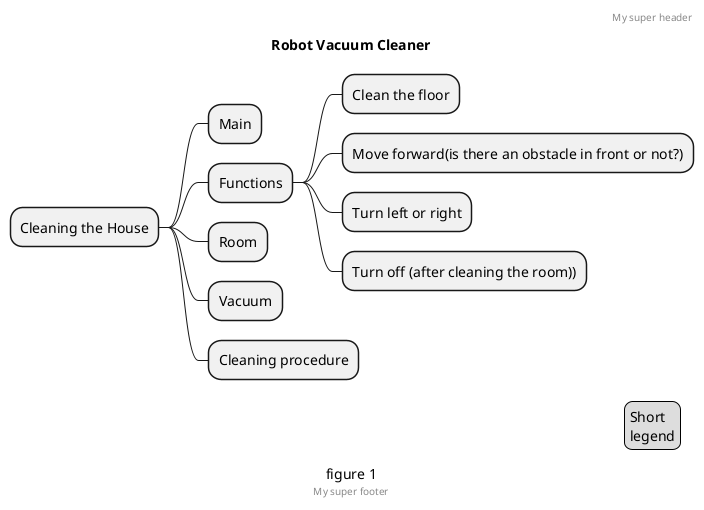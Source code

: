 @startmindmap
'https://plantuml.com/mindmap-diagram

caption figure 1
title Robot Vacuum Cleaner

* Cleaning the House
** Main
** Functions
*** Clean the floor
*** Move forward(is there an obstacle in front or not?)
*** Turn left or right
*** Turn off (after cleaning the room))
** Room
** Vacuum
** Cleaning procedure

header
My super header
endheader

center footer My super footer

legend right
  Short
  legend
endlegend
@endmindmap
